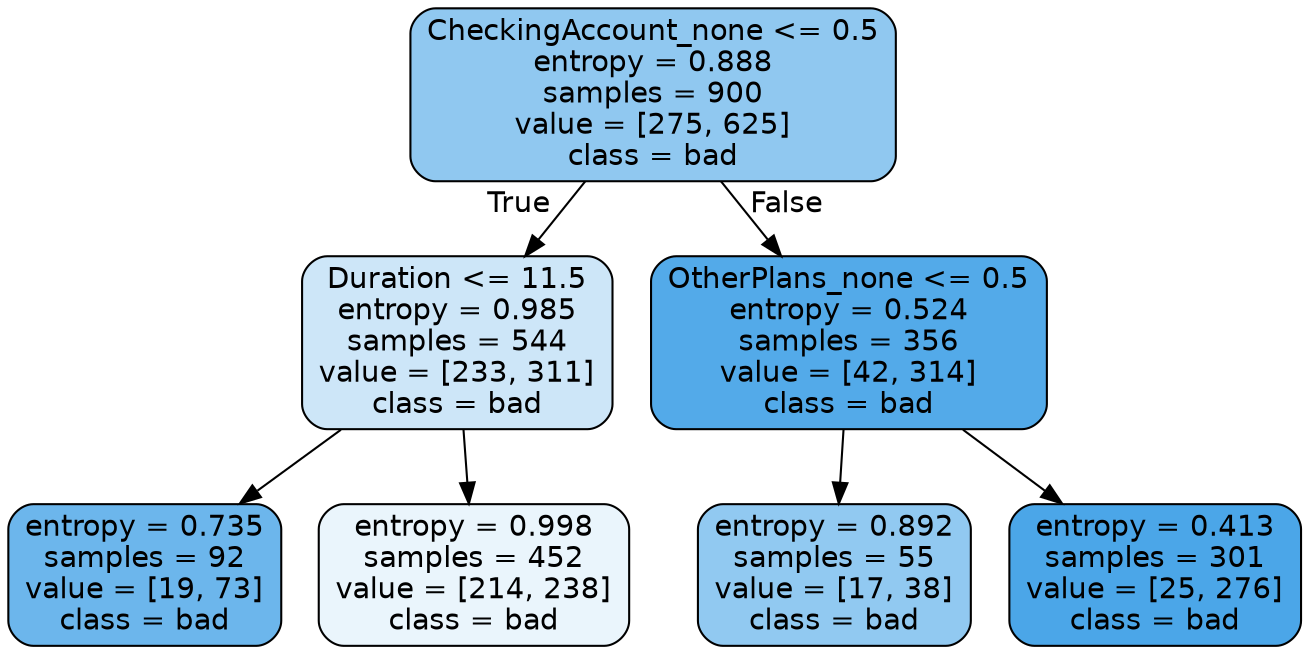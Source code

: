 digraph Tree {
node [shape=box, style="filled, rounded", color="black", fontname=helvetica] ;
edge [fontname=helvetica] ;
0 [label="CheckingAccount_none <= 0.5\nentropy = 0.888\nsamples = 900\nvalue = [275, 625]\nclass = bad", fillcolor="#399de58f"] ;
1 [label="Duration <= 11.5\nentropy = 0.985\nsamples = 544\nvalue = [233, 311]\nclass = bad", fillcolor="#399de540"] ;
0 -> 1 [labeldistance=2.5, labelangle=45, headlabel="True"] ;
2 [label="entropy = 0.735\nsamples = 92\nvalue = [19, 73]\nclass = bad", fillcolor="#399de5bd"] ;
1 -> 2 ;
3 [label="entropy = 0.998\nsamples = 452\nvalue = [214, 238]\nclass = bad", fillcolor="#399de51a"] ;
1 -> 3 ;
4 [label="OtherPlans_none <= 0.5\nentropy = 0.524\nsamples = 356\nvalue = [42, 314]\nclass = bad", fillcolor="#399de5dd"] ;
0 -> 4 [labeldistance=2.5, labelangle=-45, headlabel="False"] ;
5 [label="entropy = 0.892\nsamples = 55\nvalue = [17, 38]\nclass = bad", fillcolor="#399de58d"] ;
4 -> 5 ;
6 [label="entropy = 0.413\nsamples = 301\nvalue = [25, 276]\nclass = bad", fillcolor="#399de5e8"] ;
4 -> 6 ;
}